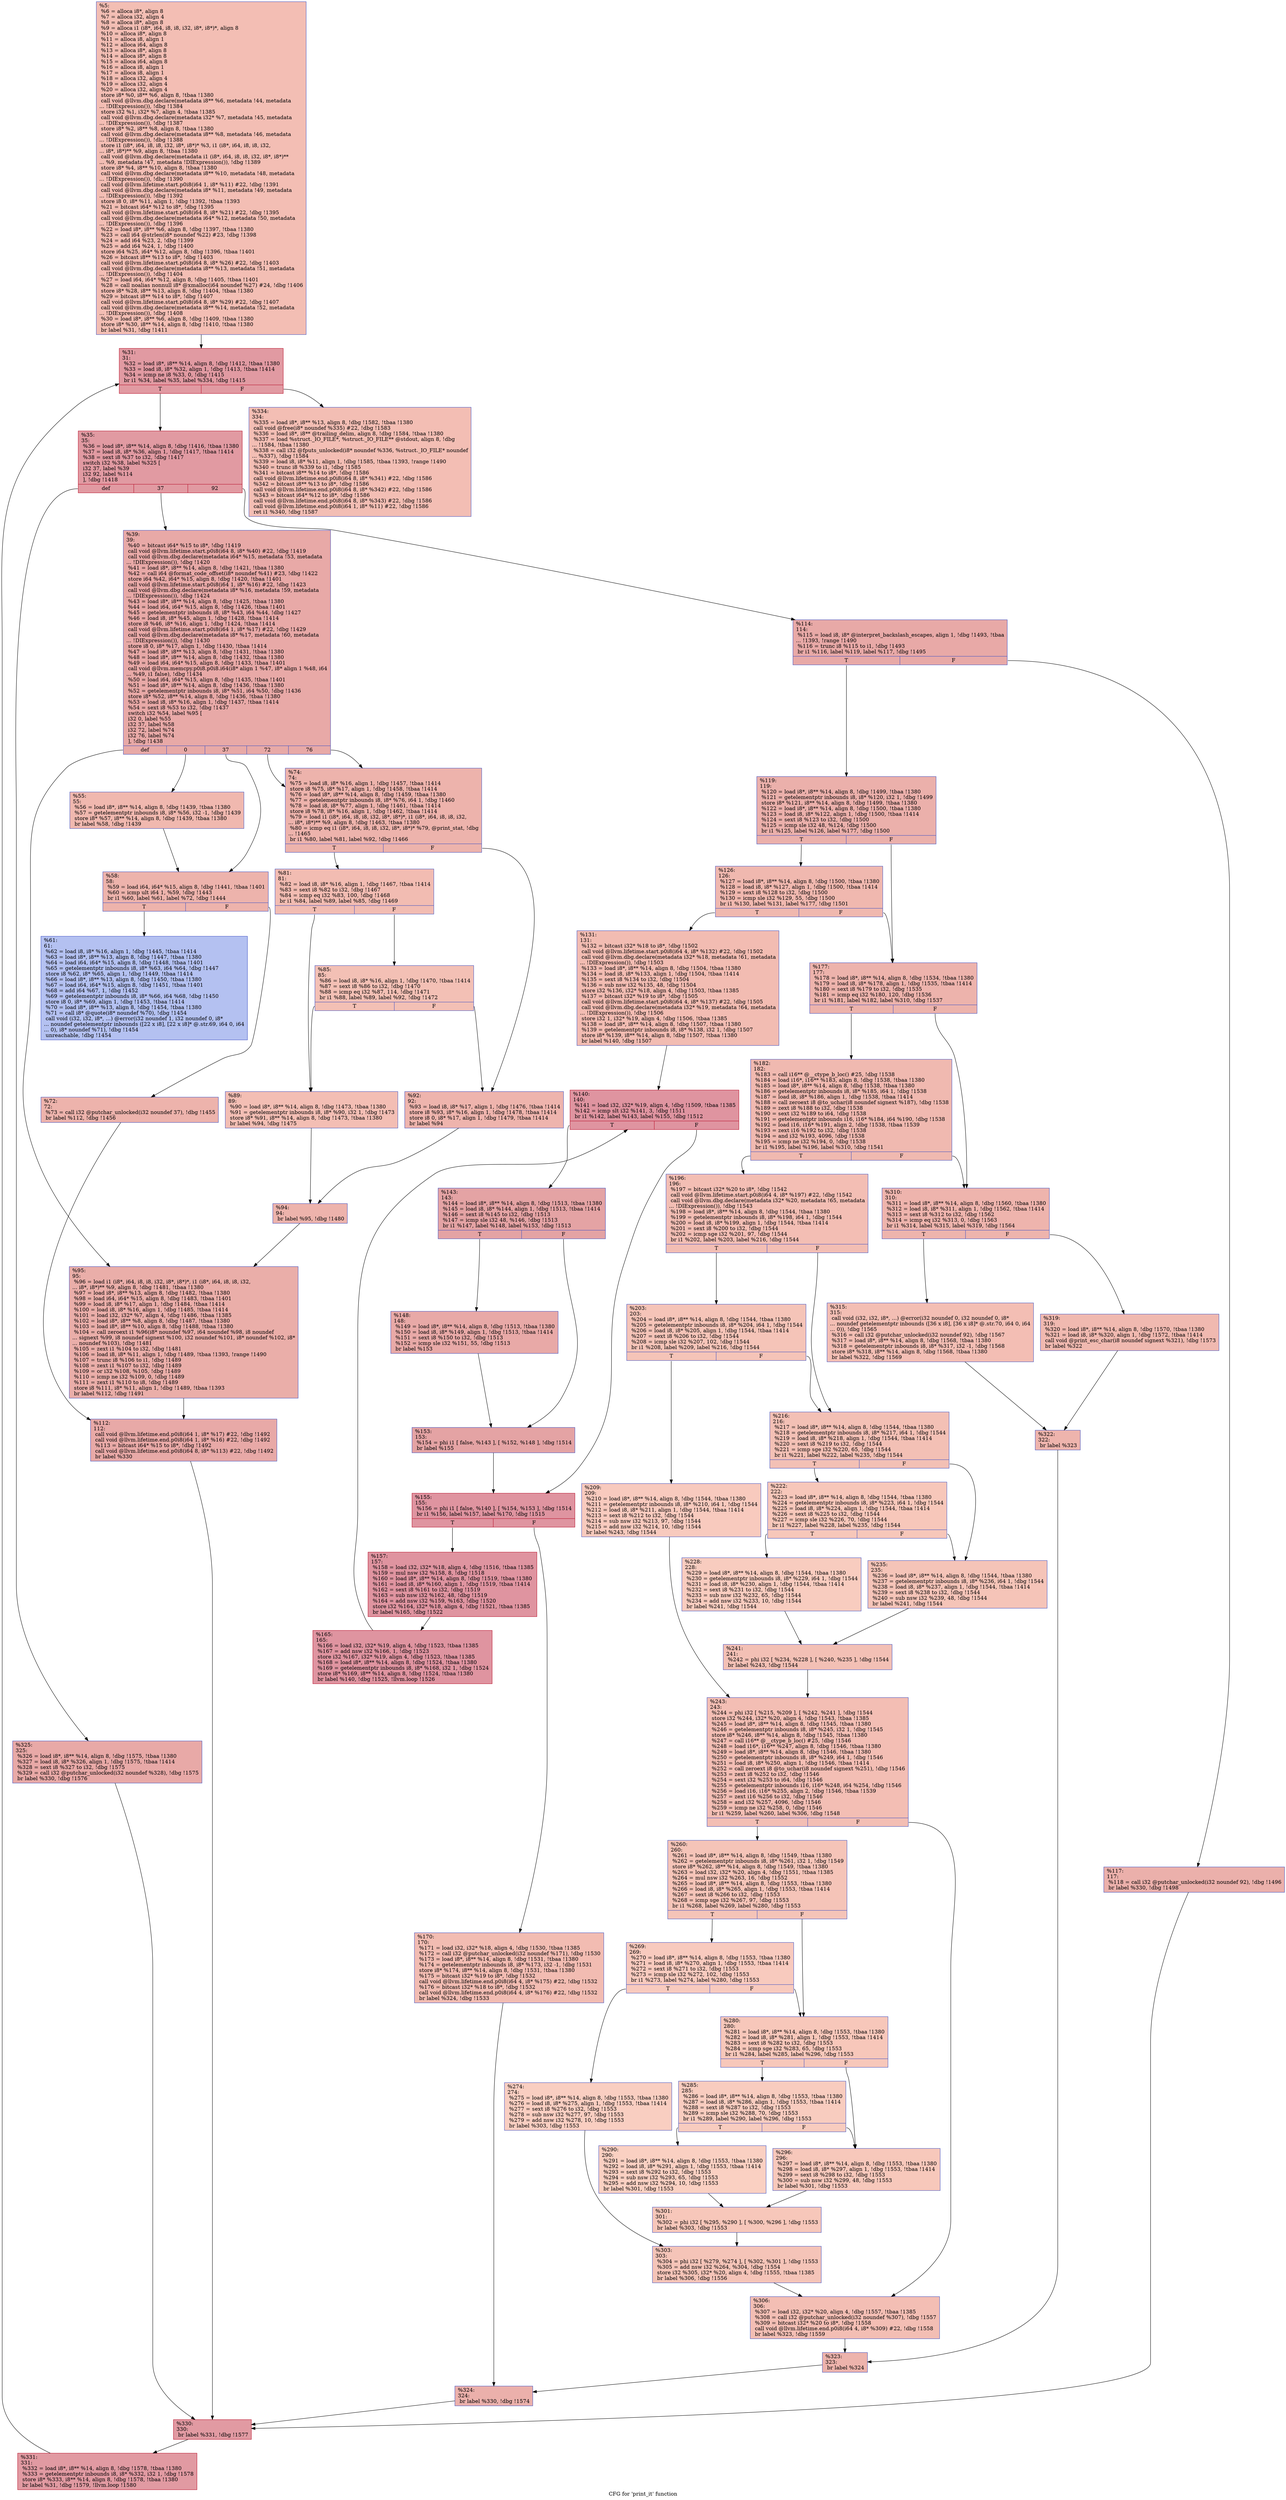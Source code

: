 digraph "CFG for 'print_it' function" {
	label="CFG for 'print_it' function";

	Node0x15ec8b0 [shape=record,color="#3d50c3ff", style=filled, fillcolor="#e36c5570",label="{%5:\l  %6 = alloca i8*, align 8\l  %7 = alloca i32, align 4\l  %8 = alloca i8*, align 8\l  %9 = alloca i1 (i8*, i64, i8, i8, i32, i8*, i8*)*, align 8\l  %10 = alloca i8*, align 8\l  %11 = alloca i8, align 1\l  %12 = alloca i64, align 8\l  %13 = alloca i8*, align 8\l  %14 = alloca i8*, align 8\l  %15 = alloca i64, align 8\l  %16 = alloca i8, align 1\l  %17 = alloca i8, align 1\l  %18 = alloca i32, align 4\l  %19 = alloca i32, align 4\l  %20 = alloca i32, align 4\l  store i8* %0, i8** %6, align 8, !tbaa !1380\l  call void @llvm.dbg.declare(metadata i8** %6, metadata !44, metadata\l... !DIExpression()), !dbg !1384\l  store i32 %1, i32* %7, align 4, !tbaa !1385\l  call void @llvm.dbg.declare(metadata i32* %7, metadata !45, metadata\l... !DIExpression()), !dbg !1387\l  store i8* %2, i8** %8, align 8, !tbaa !1380\l  call void @llvm.dbg.declare(metadata i8** %8, metadata !46, metadata\l... !DIExpression()), !dbg !1388\l  store i1 (i8*, i64, i8, i8, i32, i8*, i8*)* %3, i1 (i8*, i64, i8, i8, i32,\l... i8*, i8*)** %9, align 8, !tbaa !1380\l  call void @llvm.dbg.declare(metadata i1 (i8*, i64, i8, i8, i32, i8*, i8*)**\l... %9, metadata !47, metadata !DIExpression()), !dbg !1389\l  store i8* %4, i8** %10, align 8, !tbaa !1380\l  call void @llvm.dbg.declare(metadata i8** %10, metadata !48, metadata\l... !DIExpression()), !dbg !1390\l  call void @llvm.lifetime.start.p0i8(i64 1, i8* %11) #22, !dbg !1391\l  call void @llvm.dbg.declare(metadata i8* %11, metadata !49, metadata\l... !DIExpression()), !dbg !1392\l  store i8 0, i8* %11, align 1, !dbg !1392, !tbaa !1393\l  %21 = bitcast i64* %12 to i8*, !dbg !1395\l  call void @llvm.lifetime.start.p0i8(i64 8, i8* %21) #22, !dbg !1395\l  call void @llvm.dbg.declare(metadata i64* %12, metadata !50, metadata\l... !DIExpression()), !dbg !1396\l  %22 = load i8*, i8** %6, align 8, !dbg !1397, !tbaa !1380\l  %23 = call i64 @strlen(i8* noundef %22) #23, !dbg !1398\l  %24 = add i64 %23, 2, !dbg !1399\l  %25 = add i64 %24, 1, !dbg !1400\l  store i64 %25, i64* %12, align 8, !dbg !1396, !tbaa !1401\l  %26 = bitcast i8** %13 to i8*, !dbg !1403\l  call void @llvm.lifetime.start.p0i8(i64 8, i8* %26) #22, !dbg !1403\l  call void @llvm.dbg.declare(metadata i8** %13, metadata !51, metadata\l... !DIExpression()), !dbg !1404\l  %27 = load i64, i64* %12, align 8, !dbg !1405, !tbaa !1401\l  %28 = call noalias nonnull i8* @xmalloc(i64 noundef %27) #24, !dbg !1406\l  store i8* %28, i8** %13, align 8, !dbg !1404, !tbaa !1380\l  %29 = bitcast i8** %14 to i8*, !dbg !1407\l  call void @llvm.lifetime.start.p0i8(i64 8, i8* %29) #22, !dbg !1407\l  call void @llvm.dbg.declare(metadata i8** %14, metadata !52, metadata\l... !DIExpression()), !dbg !1408\l  %30 = load i8*, i8** %6, align 8, !dbg !1409, !tbaa !1380\l  store i8* %30, i8** %14, align 8, !dbg !1410, !tbaa !1380\l  br label %31, !dbg !1411\l}"];
	Node0x15ec8b0 -> Node0x15ec980;
	Node0x15ec980 [shape=record,color="#b70d28ff", style=filled, fillcolor="#bb1b2c70",label="{%31:\l31:                                               \l  %32 = load i8*, i8** %14, align 8, !dbg !1412, !tbaa !1380\l  %33 = load i8, i8* %32, align 1, !dbg !1413, !tbaa !1414\l  %34 = icmp ne i8 %33, 0, !dbg !1415\l  br i1 %34, label %35, label %334, !dbg !1415\l|{<s0>T|<s1>F}}"];
	Node0x15ec980:s0 -> Node0x15ec9d0;
	Node0x15ec980:s1 -> Node0x15edba0;
	Node0x15ec9d0 [shape=record,color="#b70d28ff", style=filled, fillcolor="#bb1b2c70",label="{%35:\l35:                                               \l  %36 = load i8*, i8** %14, align 8, !dbg !1416, !tbaa !1380\l  %37 = load i8, i8* %36, align 1, !dbg !1417, !tbaa !1414\l  %38 = sext i8 %37 to i32, !dbg !1417\l  switch i32 %38, label %325 [\l    i32 37, label %39\l    i32 92, label %114\l  ], !dbg !1418\l|{<s0>def|<s1>37|<s2>92}}"];
	Node0x15ec9d0:s0 -> Node0x15edab0;
	Node0x15ec9d0:s1 -> Node0x15eca20;
	Node0x15ec9d0:s2 -> Node0x15ece30;
	Node0x15eca20 [shape=record,color="#3d50c3ff", style=filled, fillcolor="#ca3b3770",label="{%39:\l39:                                               \l  %40 = bitcast i64* %15 to i8*, !dbg !1419\l  call void @llvm.lifetime.start.p0i8(i64 8, i8* %40) #22, !dbg !1419\l  call void @llvm.dbg.declare(metadata i64* %15, metadata !53, metadata\l... !DIExpression()), !dbg !1420\l  %41 = load i8*, i8** %14, align 8, !dbg !1421, !tbaa !1380\l  %42 = call i64 @format_code_offset(i8* noundef %41) #23, !dbg !1422\l  store i64 %42, i64* %15, align 8, !dbg !1420, !tbaa !1401\l  call void @llvm.lifetime.start.p0i8(i64 1, i8* %16) #22, !dbg !1423\l  call void @llvm.dbg.declare(metadata i8* %16, metadata !59, metadata\l... !DIExpression()), !dbg !1424\l  %43 = load i8*, i8** %14, align 8, !dbg !1425, !tbaa !1380\l  %44 = load i64, i64* %15, align 8, !dbg !1426, !tbaa !1401\l  %45 = getelementptr inbounds i8, i8* %43, i64 %44, !dbg !1427\l  %46 = load i8, i8* %45, align 1, !dbg !1428, !tbaa !1414\l  store i8 %46, i8* %16, align 1, !dbg !1424, !tbaa !1414\l  call void @llvm.lifetime.start.p0i8(i64 1, i8* %17) #22, !dbg !1429\l  call void @llvm.dbg.declare(metadata i8* %17, metadata !60, metadata\l... !DIExpression()), !dbg !1430\l  store i8 0, i8* %17, align 1, !dbg !1430, !tbaa !1414\l  %47 = load i8*, i8** %13, align 8, !dbg !1431, !tbaa !1380\l  %48 = load i8*, i8** %14, align 8, !dbg !1432, !tbaa !1380\l  %49 = load i64, i64* %15, align 8, !dbg !1433, !tbaa !1401\l  call void @llvm.memcpy.p0i8.p0i8.i64(i8* align 1 %47, i8* align 1 %48, i64\l... %49, i1 false), !dbg !1434\l  %50 = load i64, i64* %15, align 8, !dbg !1435, !tbaa !1401\l  %51 = load i8*, i8** %14, align 8, !dbg !1436, !tbaa !1380\l  %52 = getelementptr inbounds i8, i8* %51, i64 %50, !dbg !1436\l  store i8* %52, i8** %14, align 8, !dbg !1436, !tbaa !1380\l  %53 = load i8, i8* %16, align 1, !dbg !1437, !tbaa !1414\l  %54 = sext i8 %53 to i32, !dbg !1437\l  switch i32 %54, label %95 [\l    i32 0, label %55\l    i32 37, label %58\l    i32 72, label %74\l    i32 76, label %74\l  ], !dbg !1438\l|{<s0>def|<s1>0|<s2>37|<s3>72|<s4>76}}"];
	Node0x15eca20:s0 -> Node0x15ecd90;
	Node0x15eca20:s1 -> Node0x15eca70;
	Node0x15eca20:s2 -> Node0x15ecac0;
	Node0x15eca20:s3 -> Node0x15ecbb0;
	Node0x15eca20:s4 -> Node0x15ecbb0;
	Node0x15eca70 [shape=record,color="#3d50c3ff", style=filled, fillcolor="#dc5d4a70",label="{%55:\l55:                                               \l  %56 = load i8*, i8** %14, align 8, !dbg !1439, !tbaa !1380\l  %57 = getelementptr inbounds i8, i8* %56, i32 -1, !dbg !1439\l  store i8* %57, i8** %14, align 8, !dbg !1439, !tbaa !1380\l  br label %58, !dbg !1439\l}"];
	Node0x15eca70 -> Node0x15ecac0;
	Node0x15ecac0 [shape=record,color="#3d50c3ff", style=filled, fillcolor="#d6524470",label="{%58:\l58:                                               \l  %59 = load i64, i64* %15, align 8, !dbg !1441, !tbaa !1401\l  %60 = icmp ult i64 1, %59, !dbg !1443\l  br i1 %60, label %61, label %72, !dbg !1444\l|{<s0>T|<s1>F}}"];
	Node0x15ecac0:s0 -> Node0x15ecb10;
	Node0x15ecac0:s1 -> Node0x15ecb60;
	Node0x15ecb10 [shape=record,color="#3d50c3ff", style=filled, fillcolor="#5572df70",label="{%61:\l61:                                               \l  %62 = load i8, i8* %16, align 1, !dbg !1445, !tbaa !1414\l  %63 = load i8*, i8** %13, align 8, !dbg !1447, !tbaa !1380\l  %64 = load i64, i64* %15, align 8, !dbg !1448, !tbaa !1401\l  %65 = getelementptr inbounds i8, i8* %63, i64 %64, !dbg !1447\l  store i8 %62, i8* %65, align 1, !dbg !1449, !tbaa !1414\l  %66 = load i8*, i8** %13, align 8, !dbg !1450, !tbaa !1380\l  %67 = load i64, i64* %15, align 8, !dbg !1451, !tbaa !1401\l  %68 = add i64 %67, 1, !dbg !1452\l  %69 = getelementptr inbounds i8, i8* %66, i64 %68, !dbg !1450\l  store i8 0, i8* %69, align 1, !dbg !1453, !tbaa !1414\l  %70 = load i8*, i8** %13, align 8, !dbg !1454, !tbaa !1380\l  %71 = call i8* @quote(i8* noundef %70), !dbg !1454\l  call void (i32, i32, i8*, ...) @error(i32 noundef 1, i32 noundef 0, i8*\l... noundef getelementptr inbounds ([22 x i8], [22 x i8]* @.str.69, i64 0, i64\l... 0), i8* noundef %71), !dbg !1454\l  unreachable, !dbg !1454\l}"];
	Node0x15ecb60 [shape=record,color="#3d50c3ff", style=filled, fillcolor="#d6524470",label="{%72:\l72:                                               \l  %73 = call i32 @putchar_unlocked(i32 noundef 37), !dbg !1455\l  br label %112, !dbg !1456\l}"];
	Node0x15ecb60 -> Node0x15ecde0;
	Node0x15ecbb0 [shape=record,color="#3d50c3ff", style=filled, fillcolor="#d6524470",label="{%74:\l74:                                               \l  %75 = load i8, i8* %16, align 1, !dbg !1457, !tbaa !1414\l  store i8 %75, i8* %17, align 1, !dbg !1458, !tbaa !1414\l  %76 = load i8*, i8** %14, align 8, !dbg !1459, !tbaa !1380\l  %77 = getelementptr inbounds i8, i8* %76, i64 1, !dbg !1460\l  %78 = load i8, i8* %77, align 1, !dbg !1461, !tbaa !1414\l  store i8 %78, i8* %16, align 1, !dbg !1462, !tbaa !1414\l  %79 = load i1 (i8*, i64, i8, i8, i32, i8*, i8*)*, i1 (i8*, i64, i8, i8, i32,\l... i8*, i8*)** %9, align 8, !dbg !1463, !tbaa !1380\l  %80 = icmp eq i1 (i8*, i64, i8, i8, i32, i8*, i8*)* %79, @print_stat, !dbg\l... !1465\l  br i1 %80, label %81, label %92, !dbg !1466\l|{<s0>T|<s1>F}}"];
	Node0x15ecbb0:s0 -> Node0x15ecc00;
	Node0x15ecbb0:s1 -> Node0x15eccf0;
	Node0x15ecc00 [shape=record,color="#3d50c3ff", style=filled, fillcolor="#e1675170",label="{%81:\l81:                                               \l  %82 = load i8, i8* %16, align 1, !dbg !1467, !tbaa !1414\l  %83 = sext i8 %82 to i32, !dbg !1467\l  %84 = icmp eq i32 %83, 100, !dbg !1468\l  br i1 %84, label %89, label %85, !dbg !1469\l|{<s0>T|<s1>F}}"];
	Node0x15ecc00:s0 -> Node0x15ecca0;
	Node0x15ecc00:s1 -> Node0x15ecc50;
	Node0x15ecc50 [shape=record,color="#3d50c3ff", style=filled, fillcolor="#e5705870",label="{%85:\l85:                                               \l  %86 = load i8, i8* %16, align 1, !dbg !1470, !tbaa !1414\l  %87 = sext i8 %86 to i32, !dbg !1470\l  %88 = icmp eq i32 %87, 114, !dbg !1471\l  br i1 %88, label %89, label %92, !dbg !1472\l|{<s0>T|<s1>F}}"];
	Node0x15ecc50:s0 -> Node0x15ecca0;
	Node0x15ecc50:s1 -> Node0x15eccf0;
	Node0x15ecca0 [shape=record,color="#3d50c3ff", style=filled, fillcolor="#e36c5570",label="{%89:\l89:                                               \l  %90 = load i8*, i8** %14, align 8, !dbg !1473, !tbaa !1380\l  %91 = getelementptr inbounds i8, i8* %90, i32 1, !dbg !1473\l  store i8* %91, i8** %14, align 8, !dbg !1473, !tbaa !1380\l  br label %94, !dbg !1475\l}"];
	Node0x15ecca0 -> Node0x15ecd40;
	Node0x15eccf0 [shape=record,color="#3d50c3ff", style=filled, fillcolor="#d8564670",label="{%92:\l92:                                               \l  %93 = load i8, i8* %17, align 1, !dbg !1476, !tbaa !1414\l  store i8 %93, i8* %16, align 1, !dbg !1478, !tbaa !1414\l  store i8 0, i8* %17, align 1, !dbg !1479, !tbaa !1414\l  br label %94\l}"];
	Node0x15eccf0 -> Node0x15ecd40;
	Node0x15ecd40 [shape=record,color="#3d50c3ff", style=filled, fillcolor="#d6524470",label="{%94:\l94:                                               \l  br label %95, !dbg !1480\l}"];
	Node0x15ecd40 -> Node0x15ecd90;
	Node0x15ecd90 [shape=record,color="#3d50c3ff", style=filled, fillcolor="#d0473d70",label="{%95:\l95:                                               \l  %96 = load i1 (i8*, i64, i8, i8, i32, i8*, i8*)*, i1 (i8*, i64, i8, i8, i32,\l... i8*, i8*)** %9, align 8, !dbg !1481, !tbaa !1380\l  %97 = load i8*, i8** %13, align 8, !dbg !1482, !tbaa !1380\l  %98 = load i64, i64* %15, align 8, !dbg !1483, !tbaa !1401\l  %99 = load i8, i8* %17, align 1, !dbg !1484, !tbaa !1414\l  %100 = load i8, i8* %16, align 1, !dbg !1485, !tbaa !1414\l  %101 = load i32, i32* %7, align 4, !dbg !1486, !tbaa !1385\l  %102 = load i8*, i8** %8, align 8, !dbg !1487, !tbaa !1380\l  %103 = load i8*, i8** %10, align 8, !dbg !1488, !tbaa !1380\l  %104 = call zeroext i1 %96(i8* noundef %97, i64 noundef %98, i8 noundef\l... signext %99, i8 noundef signext %100, i32 noundef %101, i8* noundef %102, i8*\l... noundef %103), !dbg !1481\l  %105 = zext i1 %104 to i32, !dbg !1481\l  %106 = load i8, i8* %11, align 1, !dbg !1489, !tbaa !1393, !range !1490\l  %107 = trunc i8 %106 to i1, !dbg !1489\l  %108 = zext i1 %107 to i32, !dbg !1489\l  %109 = or i32 %108, %105, !dbg !1489\l  %110 = icmp ne i32 %109, 0, !dbg !1489\l  %111 = zext i1 %110 to i8, !dbg !1489\l  store i8 %111, i8* %11, align 1, !dbg !1489, !tbaa !1393\l  br label %112, !dbg !1491\l}"];
	Node0x15ecd90 -> Node0x15ecde0;
	Node0x15ecde0 [shape=record,color="#3d50c3ff", style=filled, fillcolor="#ca3b3770",label="{%112:\l112:                                              \l  call void @llvm.lifetime.end.p0i8(i64 1, i8* %17) #22, !dbg !1492\l  call void @llvm.lifetime.end.p0i8(i64 1, i8* %16) #22, !dbg !1492\l  %113 = bitcast i64* %15 to i8*, !dbg !1492\l  call void @llvm.lifetime.end.p0i8(i64 8, i8* %113) #22, !dbg !1492\l  br label %330\l}"];
	Node0x15ecde0 -> Node0x15edb00;
	Node0x15ece30 [shape=record,color="#3d50c3ff", style=filled, fillcolor="#ca3b3770",label="{%114:\l114:                                              \l  %115 = load i8, i8* @interpret_backslash_escapes, align 1, !dbg !1493, !tbaa\l... !1393, !range !1490\l  %116 = trunc i8 %115 to i1, !dbg !1493\l  br i1 %116, label %119, label %117, !dbg !1495\l|{<s0>T|<s1>F}}"];
	Node0x15ece30:s0 -> Node0x15eced0;
	Node0x15ece30:s1 -> Node0x15ece80;
	Node0x15ece80 [shape=record,color="#3d50c3ff", style=filled, fillcolor="#d24b4070",label="{%117:\l117:                                              \l  %118 = call i32 @putchar_unlocked(i32 noundef 92), !dbg !1496\l  br label %330, !dbg !1498\l}"];
	Node0x15ece80 -> Node0x15edb00;
	Node0x15eced0 [shape=record,color="#3d50c3ff", style=filled, fillcolor="#d24b4070",label="{%119:\l119:                                              \l  %120 = load i8*, i8** %14, align 8, !dbg !1499, !tbaa !1380\l  %121 = getelementptr inbounds i8, i8* %120, i32 1, !dbg !1499\l  store i8* %121, i8** %14, align 8, !dbg !1499, !tbaa !1380\l  %122 = load i8*, i8** %14, align 8, !dbg !1500, !tbaa !1380\l  %123 = load i8, i8* %122, align 1, !dbg !1500, !tbaa !1414\l  %124 = sext i8 %123 to i32, !dbg !1500\l  %125 = icmp sle i32 48, %124, !dbg !1500\l  br i1 %125, label %126, label %177, !dbg !1500\l|{<s0>T|<s1>F}}"];
	Node0x15eced0:s0 -> Node0x15ecf20;
	Node0x15eced0:s1 -> Node0x15ed240;
	Node0x15ecf20 [shape=record,color="#3d50c3ff", style=filled, fillcolor="#dc5d4a70",label="{%126:\l126:                                              \l  %127 = load i8*, i8** %14, align 8, !dbg !1500, !tbaa !1380\l  %128 = load i8, i8* %127, align 1, !dbg !1500, !tbaa !1414\l  %129 = sext i8 %128 to i32, !dbg !1500\l  %130 = icmp sle i32 %129, 55, !dbg !1500\l  br i1 %130, label %131, label %177, !dbg !1501\l|{<s0>T|<s1>F}}"];
	Node0x15ecf20:s0 -> Node0x15ecf70;
	Node0x15ecf20:s1 -> Node0x15ed240;
	Node0x15ecf70 [shape=record,color="#3d50c3ff", style=filled, fillcolor="#e1675170",label="{%131:\l131:                                              \l  %132 = bitcast i32* %18 to i8*, !dbg !1502\l  call void @llvm.lifetime.start.p0i8(i64 4, i8* %132) #22, !dbg !1502\l  call void @llvm.dbg.declare(metadata i32* %18, metadata !61, metadata\l... !DIExpression()), !dbg !1503\l  %133 = load i8*, i8** %14, align 8, !dbg !1504, !tbaa !1380\l  %134 = load i8, i8* %133, align 1, !dbg !1504, !tbaa !1414\l  %135 = sext i8 %134 to i32, !dbg !1504\l  %136 = sub nsw i32 %135, 48, !dbg !1504\l  store i32 %136, i32* %18, align 4, !dbg !1503, !tbaa !1385\l  %137 = bitcast i32* %19 to i8*, !dbg !1505\l  call void @llvm.lifetime.start.p0i8(i64 4, i8* %137) #22, !dbg !1505\l  call void @llvm.dbg.declare(metadata i32* %19, metadata !64, metadata\l... !DIExpression()), !dbg !1506\l  store i32 1, i32* %19, align 4, !dbg !1506, !tbaa !1385\l  %138 = load i8*, i8** %14, align 8, !dbg !1507, !tbaa !1380\l  %139 = getelementptr inbounds i8, i8* %138, i32 1, !dbg !1507\l  store i8* %139, i8** %14, align 8, !dbg !1507, !tbaa !1380\l  br label %140, !dbg !1507\l}"];
	Node0x15ecf70 -> Node0x15ecfc0;
	Node0x15ecfc0 [shape=record,color="#b70d28ff", style=filled, fillcolor="#b70d2870",label="{%140:\l140:                                              \l  %141 = load i32, i32* %19, align 4, !dbg !1509, !tbaa !1385\l  %142 = icmp slt i32 %141, 3, !dbg !1511\l  br i1 %142, label %143, label %155, !dbg !1512\l|{<s0>T|<s1>F}}"];
	Node0x15ecfc0:s0 -> Node0x15ed010;
	Node0x15ecfc0:s1 -> Node0x15ed100;
	Node0x15ed010 [shape=record,color="#3d50c3ff", style=filled, fillcolor="#c32e3170",label="{%143:\l143:                                              \l  %144 = load i8*, i8** %14, align 8, !dbg !1513, !tbaa !1380\l  %145 = load i8, i8* %144, align 1, !dbg !1513, !tbaa !1414\l  %146 = sext i8 %145 to i32, !dbg !1513\l  %147 = icmp sle i32 48, %146, !dbg !1513\l  br i1 %147, label %148, label %153, !dbg !1513\l|{<s0>T|<s1>F}}"];
	Node0x15ed010:s0 -> Node0x15ed060;
	Node0x15ed010:s1 -> Node0x15ed0b0;
	Node0x15ed060 [shape=record,color="#3d50c3ff", style=filled, fillcolor="#ca3b3770",label="{%148:\l148:                                              \l  %149 = load i8*, i8** %14, align 8, !dbg !1513, !tbaa !1380\l  %150 = load i8, i8* %149, align 1, !dbg !1513, !tbaa !1414\l  %151 = sext i8 %150 to i32, !dbg !1513\l  %152 = icmp sle i32 %151, 55, !dbg !1513\l  br label %153\l}"];
	Node0x15ed060 -> Node0x15ed0b0;
	Node0x15ed0b0 [shape=record,color="#3d50c3ff", style=filled, fillcolor="#c32e3170",label="{%153:\l153:                                              \l  %154 = phi i1 [ false, %143 ], [ %152, %148 ], !dbg !1514\l  br label %155\l}"];
	Node0x15ed0b0 -> Node0x15ed100;
	Node0x15ed100 [shape=record,color="#b70d28ff", style=filled, fillcolor="#b70d2870",label="{%155:\l155:                                              \l  %156 = phi i1 [ false, %140 ], [ %154, %153 ], !dbg !1514\l  br i1 %156, label %157, label %170, !dbg !1515\l|{<s0>T|<s1>F}}"];
	Node0x15ed100:s0 -> Node0x15ed150;
	Node0x15ed100:s1 -> Node0x15ed1f0;
	Node0x15ed150 [shape=record,color="#b70d28ff", style=filled, fillcolor="#b70d2870",label="{%157:\l157:                                              \l  %158 = load i32, i32* %18, align 4, !dbg !1516, !tbaa !1385\l  %159 = mul nsw i32 %158, 8, !dbg !1518\l  %160 = load i8*, i8** %14, align 8, !dbg !1519, !tbaa !1380\l  %161 = load i8, i8* %160, align 1, !dbg !1519, !tbaa !1414\l  %162 = sext i8 %161 to i32, !dbg !1519\l  %163 = sub nsw i32 %162, 48, !dbg !1519\l  %164 = add nsw i32 %159, %163, !dbg !1520\l  store i32 %164, i32* %18, align 4, !dbg !1521, !tbaa !1385\l  br label %165, !dbg !1522\l}"];
	Node0x15ed150 -> Node0x15ed1a0;
	Node0x15ed1a0 [shape=record,color="#b70d28ff", style=filled, fillcolor="#b70d2870",label="{%165:\l165:                                              \l  %166 = load i32, i32* %19, align 4, !dbg !1523, !tbaa !1385\l  %167 = add nsw i32 %166, 1, !dbg !1523\l  store i32 %167, i32* %19, align 4, !dbg !1523, !tbaa !1385\l  %168 = load i8*, i8** %14, align 8, !dbg !1524, !tbaa !1380\l  %169 = getelementptr inbounds i8, i8* %168, i32 1, !dbg !1524\l  store i8* %169, i8** %14, align 8, !dbg !1524, !tbaa !1380\l  br label %140, !dbg !1525, !llvm.loop !1526\l}"];
	Node0x15ed1a0 -> Node0x15ecfc0;
	Node0x15ed1f0 [shape=record,color="#3d50c3ff", style=filled, fillcolor="#e1675170",label="{%170:\l170:                                              \l  %171 = load i32, i32* %18, align 4, !dbg !1530, !tbaa !1385\l  %172 = call i32 @putchar_unlocked(i32 noundef %171), !dbg !1530\l  %173 = load i8*, i8** %14, align 8, !dbg !1531, !tbaa !1380\l  %174 = getelementptr inbounds i8, i8* %173, i32 -1, !dbg !1531\l  store i8* %174, i8** %14, align 8, !dbg !1531, !tbaa !1380\l  %175 = bitcast i32* %19 to i8*, !dbg !1532\l  call void @llvm.lifetime.end.p0i8(i64 4, i8* %175) #22, !dbg !1532\l  %176 = bitcast i32* %18 to i8*, !dbg !1532\l  call void @llvm.lifetime.end.p0i8(i64 4, i8* %176) #22, !dbg !1532\l  br label %324, !dbg !1533\l}"];
	Node0x15ed1f0 -> Node0x15eda60;
	Node0x15ed240 [shape=record,color="#3d50c3ff", style=filled, fillcolor="#d6524470",label="{%177:\l177:                                              \l  %178 = load i8*, i8** %14, align 8, !dbg !1534, !tbaa !1380\l  %179 = load i8, i8* %178, align 1, !dbg !1535, !tbaa !1414\l  %180 = sext i8 %179 to i32, !dbg !1535\l  %181 = icmp eq i32 %180, 120, !dbg !1536\l  br i1 %181, label %182, label %310, !dbg !1537\l|{<s0>T|<s1>F}}"];
	Node0x15ed240:s0 -> Node0x15ed290;
	Node0x15ed240:s1 -> Node0x15ed8d0;
	Node0x15ed290 [shape=record,color="#3d50c3ff", style=filled, fillcolor="#de614d70",label="{%182:\l182:                                              \l  %183 = call i16** @__ctype_b_loc() #25, !dbg !1538\l  %184 = load i16*, i16** %183, align 8, !dbg !1538, !tbaa !1380\l  %185 = load i8*, i8** %14, align 8, !dbg !1538, !tbaa !1380\l  %186 = getelementptr inbounds i8, i8* %185, i64 1, !dbg !1538\l  %187 = load i8, i8* %186, align 1, !dbg !1538, !tbaa !1414\l  %188 = call zeroext i8 @to_uchar(i8 noundef signext %187), !dbg !1538\l  %189 = zext i8 %188 to i32, !dbg !1538\l  %190 = sext i32 %189 to i64, !dbg !1538\l  %191 = getelementptr inbounds i16, i16* %184, i64 %190, !dbg !1538\l  %192 = load i16, i16* %191, align 2, !dbg !1538, !tbaa !1539\l  %193 = zext i16 %192 to i32, !dbg !1538\l  %194 = and i32 %193, 4096, !dbg !1538\l  %195 = icmp ne i32 %194, 0, !dbg !1538\l  br i1 %195, label %196, label %310, !dbg !1541\l|{<s0>T|<s1>F}}"];
	Node0x15ed290:s0 -> Node0x15ed2e0;
	Node0x15ed290:s1 -> Node0x15ed8d0;
	Node0x15ed2e0 [shape=record,color="#3d50c3ff", style=filled, fillcolor="#e36c5570",label="{%196:\l196:                                              \l  %197 = bitcast i32* %20 to i8*, !dbg !1542\l  call void @llvm.lifetime.start.p0i8(i64 4, i8* %197) #22, !dbg !1542\l  call void @llvm.dbg.declare(metadata i32* %20, metadata !65, metadata\l... !DIExpression()), !dbg !1543\l  %198 = load i8*, i8** %14, align 8, !dbg !1544, !tbaa !1380\l  %199 = getelementptr inbounds i8, i8* %198, i64 1, !dbg !1544\l  %200 = load i8, i8* %199, align 1, !dbg !1544, !tbaa !1414\l  %201 = sext i8 %200 to i32, !dbg !1544\l  %202 = icmp sge i32 %201, 97, !dbg !1544\l  br i1 %202, label %203, label %216, !dbg !1544\l|{<s0>T|<s1>F}}"];
	Node0x15ed2e0:s0 -> Node0x15ed330;
	Node0x15ed2e0:s1 -> Node0x15ed3d0;
	Node0x15ed330 [shape=record,color="#3d50c3ff", style=filled, fillcolor="#e97a5f70",label="{%203:\l203:                                              \l  %204 = load i8*, i8** %14, align 8, !dbg !1544, !tbaa !1380\l  %205 = getelementptr inbounds i8, i8* %204, i64 1, !dbg !1544\l  %206 = load i8, i8* %205, align 1, !dbg !1544, !tbaa !1414\l  %207 = sext i8 %206 to i32, !dbg !1544\l  %208 = icmp sle i32 %207, 102, !dbg !1544\l  br i1 %208, label %209, label %216, !dbg !1544\l|{<s0>T|<s1>F}}"];
	Node0x15ed330:s0 -> Node0x15ed380;
	Node0x15ed330:s1 -> Node0x15ed3d0;
	Node0x15ed380 [shape=record,color="#3d50c3ff", style=filled, fillcolor="#ef886b70",label="{%209:\l209:                                              \l  %210 = load i8*, i8** %14, align 8, !dbg !1544, !tbaa !1380\l  %211 = getelementptr inbounds i8, i8* %210, i64 1, !dbg !1544\l  %212 = load i8, i8* %211, align 1, !dbg !1544, !tbaa !1414\l  %213 = sext i8 %212 to i32, !dbg !1544\l  %214 = sub nsw i32 %213, 97, !dbg !1544\l  %215 = add nsw i32 %214, 10, !dbg !1544\l  br label %243, !dbg !1544\l}"];
	Node0x15ed380 -> Node0x15ed560;
	Node0x15ed3d0 [shape=record,color="#3d50c3ff", style=filled, fillcolor="#e5705870",label="{%216:\l216:                                              \l  %217 = load i8*, i8** %14, align 8, !dbg !1544, !tbaa !1380\l  %218 = getelementptr inbounds i8, i8* %217, i64 1, !dbg !1544\l  %219 = load i8, i8* %218, align 1, !dbg !1544, !tbaa !1414\l  %220 = sext i8 %219 to i32, !dbg !1544\l  %221 = icmp sge i32 %220, 65, !dbg !1544\l  br i1 %221, label %222, label %235, !dbg !1544\l|{<s0>T|<s1>F}}"];
	Node0x15ed3d0:s0 -> Node0x15ed420;
	Node0x15ed3d0:s1 -> Node0x15ed4c0;
	Node0x15ed420 [shape=record,color="#3d50c3ff", style=filled, fillcolor="#ec7f6370",label="{%222:\l222:                                              \l  %223 = load i8*, i8** %14, align 8, !dbg !1544, !tbaa !1380\l  %224 = getelementptr inbounds i8, i8* %223, i64 1, !dbg !1544\l  %225 = load i8, i8* %224, align 1, !dbg !1544, !tbaa !1414\l  %226 = sext i8 %225 to i32, !dbg !1544\l  %227 = icmp sle i32 %226, 70, !dbg !1544\l  br i1 %227, label %228, label %235, !dbg !1544\l|{<s0>T|<s1>F}}"];
	Node0x15ed420:s0 -> Node0x15ed470;
	Node0x15ed420:s1 -> Node0x15ed4c0;
	Node0x15ed470 [shape=record,color="#3d50c3ff", style=filled, fillcolor="#f08b6e70",label="{%228:\l228:                                              \l  %229 = load i8*, i8** %14, align 8, !dbg !1544, !tbaa !1380\l  %230 = getelementptr inbounds i8, i8* %229, i64 1, !dbg !1544\l  %231 = load i8, i8* %230, align 1, !dbg !1544, !tbaa !1414\l  %232 = sext i8 %231 to i32, !dbg !1544\l  %233 = sub nsw i32 %232, 65, !dbg !1544\l  %234 = add nsw i32 %233, 10, !dbg !1544\l  br label %241, !dbg !1544\l}"];
	Node0x15ed470 -> Node0x15ed510;
	Node0x15ed4c0 [shape=record,color="#3d50c3ff", style=filled, fillcolor="#e97a5f70",label="{%235:\l235:                                              \l  %236 = load i8*, i8** %14, align 8, !dbg !1544, !tbaa !1380\l  %237 = getelementptr inbounds i8, i8* %236, i64 1, !dbg !1544\l  %238 = load i8, i8* %237, align 1, !dbg !1544, !tbaa !1414\l  %239 = sext i8 %238 to i32, !dbg !1544\l  %240 = sub nsw i32 %239, 48, !dbg !1544\l  br label %241, !dbg !1544\l}"];
	Node0x15ed4c0 -> Node0x15ed510;
	Node0x15ed510 [shape=record,color="#3d50c3ff", style=filled, fillcolor="#e5705870",label="{%241:\l241:                                              \l  %242 = phi i32 [ %234, %228 ], [ %240, %235 ], !dbg !1544\l  br label %243, !dbg !1544\l}"];
	Node0x15ed510 -> Node0x15ed560;
	Node0x15ed560 [shape=record,color="#3d50c3ff", style=filled, fillcolor="#e36c5570",label="{%243:\l243:                                              \l  %244 = phi i32 [ %215, %209 ], [ %242, %241 ], !dbg !1544\l  store i32 %244, i32* %20, align 4, !dbg !1543, !tbaa !1385\l  %245 = load i8*, i8** %14, align 8, !dbg !1545, !tbaa !1380\l  %246 = getelementptr inbounds i8, i8* %245, i32 1, !dbg !1545\l  store i8* %246, i8** %14, align 8, !dbg !1545, !tbaa !1380\l  %247 = call i16** @__ctype_b_loc() #25, !dbg !1546\l  %248 = load i16*, i16** %247, align 8, !dbg !1546, !tbaa !1380\l  %249 = load i8*, i8** %14, align 8, !dbg !1546, !tbaa !1380\l  %250 = getelementptr inbounds i8, i8* %249, i64 1, !dbg !1546\l  %251 = load i8, i8* %250, align 1, !dbg !1546, !tbaa !1414\l  %252 = call zeroext i8 @to_uchar(i8 noundef signext %251), !dbg !1546\l  %253 = zext i8 %252 to i32, !dbg !1546\l  %254 = sext i32 %253 to i64, !dbg !1546\l  %255 = getelementptr inbounds i16, i16* %248, i64 %254, !dbg !1546\l  %256 = load i16, i16* %255, align 2, !dbg !1546, !tbaa !1539\l  %257 = zext i16 %256 to i32, !dbg !1546\l  %258 = and i32 %257, 4096, !dbg !1546\l  %259 = icmp ne i32 %258, 0, !dbg !1546\l  br i1 %259, label %260, label %306, !dbg !1548\l|{<s0>T|<s1>F}}"];
	Node0x15ed560:s0 -> Node0x15ed5b0;
	Node0x15ed560:s1 -> Node0x15ed880;
	Node0x15ed5b0 [shape=record,color="#3d50c3ff", style=filled, fillcolor="#e97a5f70",label="{%260:\l260:                                              \l  %261 = load i8*, i8** %14, align 8, !dbg !1549, !tbaa !1380\l  %262 = getelementptr inbounds i8, i8* %261, i32 1, !dbg !1549\l  store i8* %262, i8** %14, align 8, !dbg !1549, !tbaa !1380\l  %263 = load i32, i32* %20, align 4, !dbg !1551, !tbaa !1385\l  %264 = mul nsw i32 %263, 16, !dbg !1552\l  %265 = load i8*, i8** %14, align 8, !dbg !1553, !tbaa !1380\l  %266 = load i8, i8* %265, align 1, !dbg !1553, !tbaa !1414\l  %267 = sext i8 %266 to i32, !dbg !1553\l  %268 = icmp sge i32 %267, 97, !dbg !1553\l  br i1 %268, label %269, label %280, !dbg !1553\l|{<s0>T|<s1>F}}"];
	Node0x15ed5b0:s0 -> Node0x15ed600;
	Node0x15ed5b0:s1 -> Node0x15ed6a0;
	Node0x15ed600 [shape=record,color="#3d50c3ff", style=filled, fillcolor="#ef886b70",label="{%269:\l269:                                              \l  %270 = load i8*, i8** %14, align 8, !dbg !1553, !tbaa !1380\l  %271 = load i8, i8* %270, align 1, !dbg !1553, !tbaa !1414\l  %272 = sext i8 %271 to i32, !dbg !1553\l  %273 = icmp sle i32 %272, 102, !dbg !1553\l  br i1 %273, label %274, label %280, !dbg !1553\l|{<s0>T|<s1>F}}"];
	Node0x15ed600:s0 -> Node0x15ed650;
	Node0x15ed600:s1 -> Node0x15ed6a0;
	Node0x15ed650 [shape=record,color="#3d50c3ff", style=filled, fillcolor="#f2907270",label="{%274:\l274:                                              \l  %275 = load i8*, i8** %14, align 8, !dbg !1553, !tbaa !1380\l  %276 = load i8, i8* %275, align 1, !dbg !1553, !tbaa !1414\l  %277 = sext i8 %276 to i32, !dbg !1553\l  %278 = sub nsw i32 %277, 97, !dbg !1553\l  %279 = add nsw i32 %278, 10, !dbg !1553\l  br label %303, !dbg !1553\l}"];
	Node0x15ed650 -> Node0x15ed830;
	Node0x15ed6a0 [shape=record,color="#3d50c3ff", style=filled, fillcolor="#ec7f6370",label="{%280:\l280:                                              \l  %281 = load i8*, i8** %14, align 8, !dbg !1553, !tbaa !1380\l  %282 = load i8, i8* %281, align 1, !dbg !1553, !tbaa !1414\l  %283 = sext i8 %282 to i32, !dbg !1553\l  %284 = icmp sge i32 %283, 65, !dbg !1553\l  br i1 %284, label %285, label %296, !dbg !1553\l|{<s0>T|<s1>F}}"];
	Node0x15ed6a0:s0 -> Node0x15ed6f0;
	Node0x15ed6a0:s1 -> Node0x15ed790;
	Node0x15ed6f0 [shape=record,color="#3d50c3ff", style=filled, fillcolor="#f08b6e70",label="{%285:\l285:                                              \l  %286 = load i8*, i8** %14, align 8, !dbg !1553, !tbaa !1380\l  %287 = load i8, i8* %286, align 1, !dbg !1553, !tbaa !1414\l  %288 = sext i8 %287 to i32, !dbg !1553\l  %289 = icmp sle i32 %288, 70, !dbg !1553\l  br i1 %289, label %290, label %296, !dbg !1553\l|{<s0>T|<s1>F}}"];
	Node0x15ed6f0:s0 -> Node0x15ed740;
	Node0x15ed6f0:s1 -> Node0x15ed790;
	Node0x15ed740 [shape=record,color="#3d50c3ff", style=filled, fillcolor="#f3947570",label="{%290:\l290:                                              \l  %291 = load i8*, i8** %14, align 8, !dbg !1553, !tbaa !1380\l  %292 = load i8, i8* %291, align 1, !dbg !1553, !tbaa !1414\l  %293 = sext i8 %292 to i32, !dbg !1553\l  %294 = sub nsw i32 %293, 65, !dbg !1553\l  %295 = add nsw i32 %294, 10, !dbg !1553\l  br label %301, !dbg !1553\l}"];
	Node0x15ed740 -> Node0x15ed7e0;
	Node0x15ed790 [shape=record,color="#3d50c3ff", style=filled, fillcolor="#ed836670",label="{%296:\l296:                                              \l  %297 = load i8*, i8** %14, align 8, !dbg !1553, !tbaa !1380\l  %298 = load i8, i8* %297, align 1, !dbg !1553, !tbaa !1414\l  %299 = sext i8 %298 to i32, !dbg !1553\l  %300 = sub nsw i32 %299, 48, !dbg !1553\l  br label %301, !dbg !1553\l}"];
	Node0x15ed790 -> Node0x15ed7e0;
	Node0x15ed7e0 [shape=record,color="#3d50c3ff", style=filled, fillcolor="#ec7f6370",label="{%301:\l301:                                              \l  %302 = phi i32 [ %295, %290 ], [ %300, %296 ], !dbg !1553\l  br label %303, !dbg !1553\l}"];
	Node0x15ed7e0 -> Node0x15ed830;
	Node0x15ed830 [shape=record,color="#3d50c3ff", style=filled, fillcolor="#e97a5f70",label="{%303:\l303:                                              \l  %304 = phi i32 [ %279, %274 ], [ %302, %301 ], !dbg !1553\l  %305 = add nsw i32 %264, %304, !dbg !1554\l  store i32 %305, i32* %20, align 4, !dbg !1555, !tbaa !1385\l  br label %306, !dbg !1556\l}"];
	Node0x15ed830 -> Node0x15ed880;
	Node0x15ed880 [shape=record,color="#3d50c3ff", style=filled, fillcolor="#e36c5570",label="{%306:\l306:                                              \l  %307 = load i32, i32* %20, align 4, !dbg !1557, !tbaa !1385\l  %308 = call i32 @putchar_unlocked(i32 noundef %307), !dbg !1557\l  %309 = bitcast i32* %20 to i8*, !dbg !1558\l  call void @llvm.lifetime.end.p0i8(i64 4, i8* %309) #22, !dbg !1558\l  br label %323, !dbg !1559\l}"];
	Node0x15ed880 -> Node0x15eda10;
	Node0x15ed8d0 [shape=record,color="#3d50c3ff", style=filled, fillcolor="#d8564670",label="{%310:\l310:                                              \l  %311 = load i8*, i8** %14, align 8, !dbg !1560, !tbaa !1380\l  %312 = load i8, i8* %311, align 1, !dbg !1562, !tbaa !1414\l  %313 = sext i8 %312 to i32, !dbg !1562\l  %314 = icmp eq i32 %313, 0, !dbg !1563\l  br i1 %314, label %315, label %319, !dbg !1564\l|{<s0>T|<s1>F}}"];
	Node0x15ed8d0:s0 -> Node0x15ed920;
	Node0x15ed8d0:s1 -> Node0x15ed970;
	Node0x15ed920 [shape=record,color="#3d50c3ff", style=filled, fillcolor="#e36c5570",label="{%315:\l315:                                              \l  call void (i32, i32, i8*, ...) @error(i32 noundef 0, i32 noundef 0, i8*\l... noundef getelementptr inbounds ([36 x i8], [36 x i8]* @.str.70, i64 0, i64\l... 0)), !dbg !1565\l  %316 = call i32 @putchar_unlocked(i32 noundef 92), !dbg !1567\l  %317 = load i8*, i8** %14, align 8, !dbg !1568, !tbaa !1380\l  %318 = getelementptr inbounds i8, i8* %317, i32 -1, !dbg !1568\l  store i8* %318, i8** %14, align 8, !dbg !1568, !tbaa !1380\l  br label %322, !dbg !1569\l}"];
	Node0x15ed920 -> Node0x15ed9c0;
	Node0x15ed970 [shape=record,color="#3d50c3ff", style=filled, fillcolor="#de614d70",label="{%319:\l319:                                              \l  %320 = load i8*, i8** %14, align 8, !dbg !1570, !tbaa !1380\l  %321 = load i8, i8* %320, align 1, !dbg !1572, !tbaa !1414\l  call void @print_esc_char(i8 noundef signext %321), !dbg !1573\l  br label %322\l}"];
	Node0x15ed970 -> Node0x15ed9c0;
	Node0x15ed9c0 [shape=record,color="#3d50c3ff", style=filled, fillcolor="#d8564670",label="{%322:\l322:                                              \l  br label %323\l}"];
	Node0x15ed9c0 -> Node0x15eda10;
	Node0x15eda10 [shape=record,color="#3d50c3ff", style=filled, fillcolor="#d6524470",label="{%323:\l323:                                              \l  br label %324\l}"];
	Node0x15eda10 -> Node0x15eda60;
	Node0x15eda60 [shape=record,color="#3d50c3ff", style=filled, fillcolor="#d24b4070",label="{%324:\l324:                                              \l  br label %330, !dbg !1574\l}"];
	Node0x15eda60 -> Node0x15edb00;
	Node0x15edab0 [shape=record,color="#3d50c3ff", style=filled, fillcolor="#ca3b3770",label="{%325:\l325:                                              \l  %326 = load i8*, i8** %14, align 8, !dbg !1575, !tbaa !1380\l  %327 = load i8, i8* %326, align 1, !dbg !1575, !tbaa !1414\l  %328 = sext i8 %327 to i32, !dbg !1575\l  %329 = call i32 @putchar_unlocked(i32 noundef %328), !dbg !1575\l  br label %330, !dbg !1576\l}"];
	Node0x15edab0 -> Node0x15edb00;
	Node0x15edb00 [shape=record,color="#b70d28ff", style=filled, fillcolor="#bb1b2c70",label="{%330:\l330:                                              \l  br label %331, !dbg !1577\l}"];
	Node0x15edb00 -> Node0x15edb50;
	Node0x15edb50 [shape=record,color="#b70d28ff", style=filled, fillcolor="#bb1b2c70",label="{%331:\l331:                                              \l  %332 = load i8*, i8** %14, align 8, !dbg !1578, !tbaa !1380\l  %333 = getelementptr inbounds i8, i8* %332, i32 1, !dbg !1578\l  store i8* %333, i8** %14, align 8, !dbg !1578, !tbaa !1380\l  br label %31, !dbg !1579, !llvm.loop !1580\l}"];
	Node0x15edb50 -> Node0x15ec980;
	Node0x15edba0 [shape=record,color="#3d50c3ff", style=filled, fillcolor="#e36c5570",label="{%334:\l334:                                              \l  %335 = load i8*, i8** %13, align 8, !dbg !1582, !tbaa !1380\l  call void @free(i8* noundef %335) #22, !dbg !1583\l  %336 = load i8*, i8** @trailing_delim, align 8, !dbg !1584, !tbaa !1380\l  %337 = load %struct._IO_FILE*, %struct._IO_FILE** @stdout, align 8, !dbg\l... !1584, !tbaa !1380\l  %338 = call i32 @fputs_unlocked(i8* noundef %336, %struct._IO_FILE* noundef\l... %337), !dbg !1584\l  %339 = load i8, i8* %11, align 1, !dbg !1585, !tbaa !1393, !range !1490\l  %340 = trunc i8 %339 to i1, !dbg !1585\l  %341 = bitcast i8** %14 to i8*, !dbg !1586\l  call void @llvm.lifetime.end.p0i8(i64 8, i8* %341) #22, !dbg !1586\l  %342 = bitcast i8** %13 to i8*, !dbg !1586\l  call void @llvm.lifetime.end.p0i8(i64 8, i8* %342) #22, !dbg !1586\l  %343 = bitcast i64* %12 to i8*, !dbg !1586\l  call void @llvm.lifetime.end.p0i8(i64 8, i8* %343) #22, !dbg !1586\l  call void @llvm.lifetime.end.p0i8(i64 1, i8* %11) #22, !dbg !1586\l  ret i1 %340, !dbg !1587\l}"];
}
